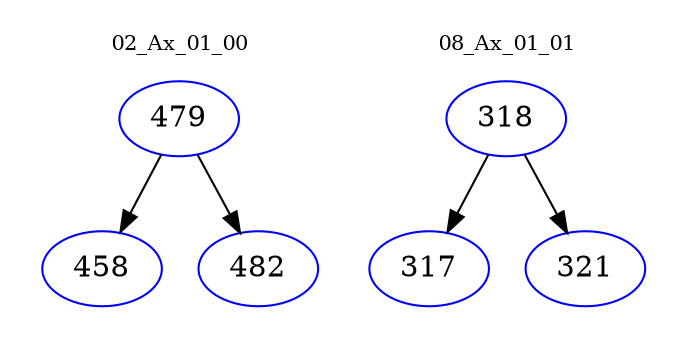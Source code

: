 digraph{
subgraph cluster_0 {
color = white
label = "02_Ax_01_00";
fontsize=10;
T0_479 [label="479", color="blue"]
T0_479 -> T0_458 [color="black"]
T0_458 [label="458", color="blue"]
T0_479 -> T0_482 [color="black"]
T0_482 [label="482", color="blue"]
}
subgraph cluster_1 {
color = white
label = "08_Ax_01_01";
fontsize=10;
T1_318 [label="318", color="blue"]
T1_318 -> T1_317 [color="black"]
T1_317 [label="317", color="blue"]
T1_318 -> T1_321 [color="black"]
T1_321 [label="321", color="blue"]
}
}
